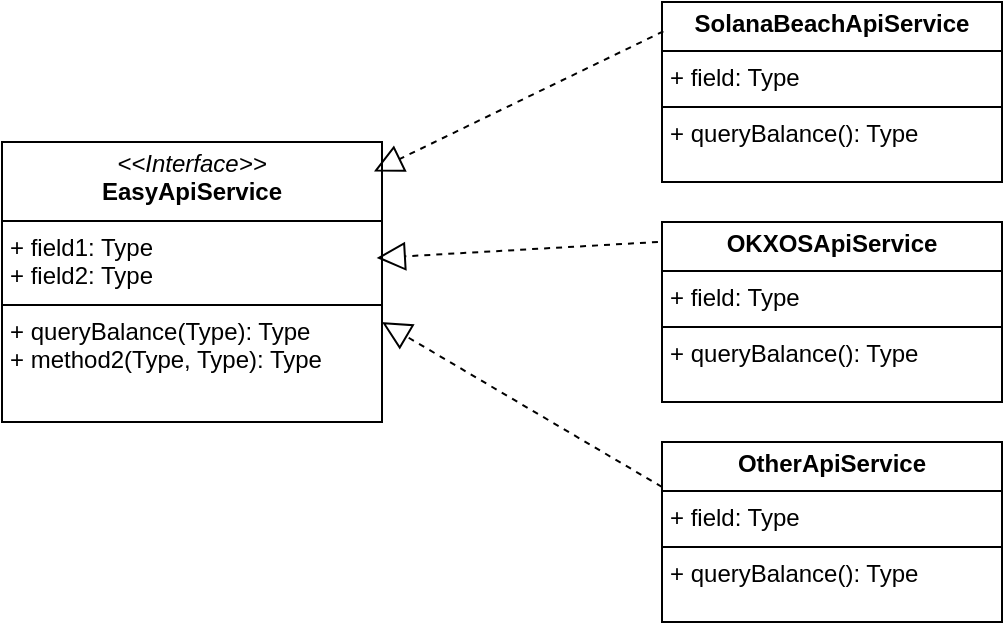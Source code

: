 <mxfile version="26.1.0">
  <diagram id="C5RBs43oDa-KdzZeNtuy" name="Page-1">
    <mxGraphModel dx="1159" dy="882" grid="1" gridSize="10" guides="1" tooltips="1" connect="1" arrows="1" fold="1" page="1" pageScale="1" pageWidth="827" pageHeight="1169" math="0" shadow="0">
      <root>
        <mxCell id="WIyWlLk6GJQsqaUBKTNV-0" />
        <mxCell id="WIyWlLk6GJQsqaUBKTNV-1" parent="WIyWlLk6GJQsqaUBKTNV-0" />
        <mxCell id="CMWWNlmvm7a7T4locagL-3" value="&lt;p style=&quot;margin:0px;margin-top:4px;text-align:center;&quot;&gt;&lt;i&gt;&amp;lt;&amp;lt;Interface&amp;gt;&amp;gt;&lt;/i&gt;&lt;br&gt;&lt;b&gt;EasyApiService&lt;/b&gt;&lt;/p&gt;&lt;hr size=&quot;1&quot; style=&quot;border-style:solid;&quot;&gt;&lt;p style=&quot;margin:0px;margin-left:4px;&quot;&gt;+ field1: Type&lt;br&gt;+ field2: Type&lt;/p&gt;&lt;hr size=&quot;1&quot; style=&quot;border-style:solid;&quot;&gt;&lt;p style=&quot;margin:0px;margin-left:4px;&quot;&gt;+ queryBalance(Type): Type&lt;br&gt;+ method2(Type, Type): Type&lt;/p&gt;" style="verticalAlign=top;align=left;overflow=fill;html=1;whiteSpace=wrap;" vertex="1" parent="WIyWlLk6GJQsqaUBKTNV-1">
          <mxGeometry x="310" y="90" width="190" height="140" as="geometry" />
        </mxCell>
        <mxCell id="CMWWNlmvm7a7T4locagL-4" value="&lt;p style=&quot;margin:0px;margin-top:4px;text-align:center;&quot;&gt;&lt;b&gt;SolanaBeachApiService&lt;/b&gt;&lt;/p&gt;&lt;hr size=&quot;1&quot; style=&quot;border-style:solid;&quot;&gt;&lt;p style=&quot;margin:0px;margin-left:4px;&quot;&gt;+ field: Type&lt;/p&gt;&lt;hr size=&quot;1&quot; style=&quot;border-style:solid;&quot;&gt;&lt;p style=&quot;margin:0px;margin-left:4px;&quot;&gt;+ queryBalance(): Type&lt;/p&gt;" style="verticalAlign=top;align=left;overflow=fill;html=1;whiteSpace=wrap;" vertex="1" parent="WIyWlLk6GJQsqaUBKTNV-1">
          <mxGeometry x="640" y="20" width="170" height="90" as="geometry" />
        </mxCell>
        <mxCell id="CMWWNlmvm7a7T4locagL-5" value="&lt;p style=&quot;margin:0px;margin-top:4px;text-align:center;&quot;&gt;&lt;b&gt;OKXOSApiService&lt;/b&gt;&lt;/p&gt;&lt;hr size=&quot;1&quot; style=&quot;border-style:solid;&quot;&gt;&lt;p style=&quot;margin:0px;margin-left:4px;&quot;&gt;+ field: Type&lt;/p&gt;&lt;hr size=&quot;1&quot; style=&quot;border-style:solid;&quot;&gt;&lt;p style=&quot;margin:0px;margin-left:4px;&quot;&gt;+ queryBalance(): Type&lt;/p&gt;" style="verticalAlign=top;align=left;overflow=fill;html=1;whiteSpace=wrap;" vertex="1" parent="WIyWlLk6GJQsqaUBKTNV-1">
          <mxGeometry x="640" y="130" width="170" height="90" as="geometry" />
        </mxCell>
        <mxCell id="CMWWNlmvm7a7T4locagL-6" value="&lt;p style=&quot;margin:0px;margin-top:4px;text-align:center;&quot;&gt;&lt;b&gt;OtherApiService&lt;/b&gt;&lt;/p&gt;&lt;hr size=&quot;1&quot; style=&quot;border-style:solid;&quot;&gt;&lt;p style=&quot;margin:0px;margin-left:4px;&quot;&gt;+ field: Type&lt;/p&gt;&lt;hr size=&quot;1&quot; style=&quot;border-style:solid;&quot;&gt;&lt;p style=&quot;margin:0px;margin-left:4px;&quot;&gt;+ queryBalance(): Type&lt;/p&gt;" style="verticalAlign=top;align=left;overflow=fill;html=1;whiteSpace=wrap;" vertex="1" parent="WIyWlLk6GJQsqaUBKTNV-1">
          <mxGeometry x="640" y="240" width="170" height="90" as="geometry" />
        </mxCell>
        <mxCell id="CMWWNlmvm7a7T4locagL-18" value="" style="endArrow=block;dashed=1;endFill=0;endSize=12;html=1;rounded=0;entryX=0.979;entryY=0.105;entryDx=0;entryDy=0;entryPerimeter=0;exitX=0.004;exitY=0.163;exitDx=0;exitDy=0;exitPerimeter=0;" edge="1" parent="WIyWlLk6GJQsqaUBKTNV-1" source="CMWWNlmvm7a7T4locagL-4" target="CMWWNlmvm7a7T4locagL-3">
          <mxGeometry width="160" relative="1" as="geometry">
            <mxPoint x="350" y="130" as="sourcePoint" />
            <mxPoint x="510" y="130" as="targetPoint" />
          </mxGeometry>
        </mxCell>
        <mxCell id="CMWWNlmvm7a7T4locagL-19" value="" style="endArrow=block;dashed=1;endFill=0;endSize=12;html=1;rounded=0;entryX=0.986;entryY=0.414;entryDx=0;entryDy=0;exitX=-0.012;exitY=0.111;exitDx=0;exitDy=0;exitPerimeter=0;entryPerimeter=0;" edge="1" parent="WIyWlLk6GJQsqaUBKTNV-1" source="CMWWNlmvm7a7T4locagL-5" target="CMWWNlmvm7a7T4locagL-3">
          <mxGeometry width="160" relative="1" as="geometry">
            <mxPoint x="350" y="130" as="sourcePoint" />
            <mxPoint x="510" y="130" as="targetPoint" />
          </mxGeometry>
        </mxCell>
        <mxCell id="CMWWNlmvm7a7T4locagL-20" value="" style="endArrow=block;dashed=1;endFill=0;endSize=12;html=1;rounded=0;exitX=0;exitY=0.25;exitDx=0;exitDy=0;entryX=1;entryY=0.643;entryDx=0;entryDy=0;entryPerimeter=0;" edge="1" parent="WIyWlLk6GJQsqaUBKTNV-1" source="CMWWNlmvm7a7T4locagL-6" target="CMWWNlmvm7a7T4locagL-3">
          <mxGeometry width="160" relative="1" as="geometry">
            <mxPoint x="350" y="130" as="sourcePoint" />
            <mxPoint x="510" y="130" as="targetPoint" />
          </mxGeometry>
        </mxCell>
      </root>
    </mxGraphModel>
  </diagram>
</mxfile>
